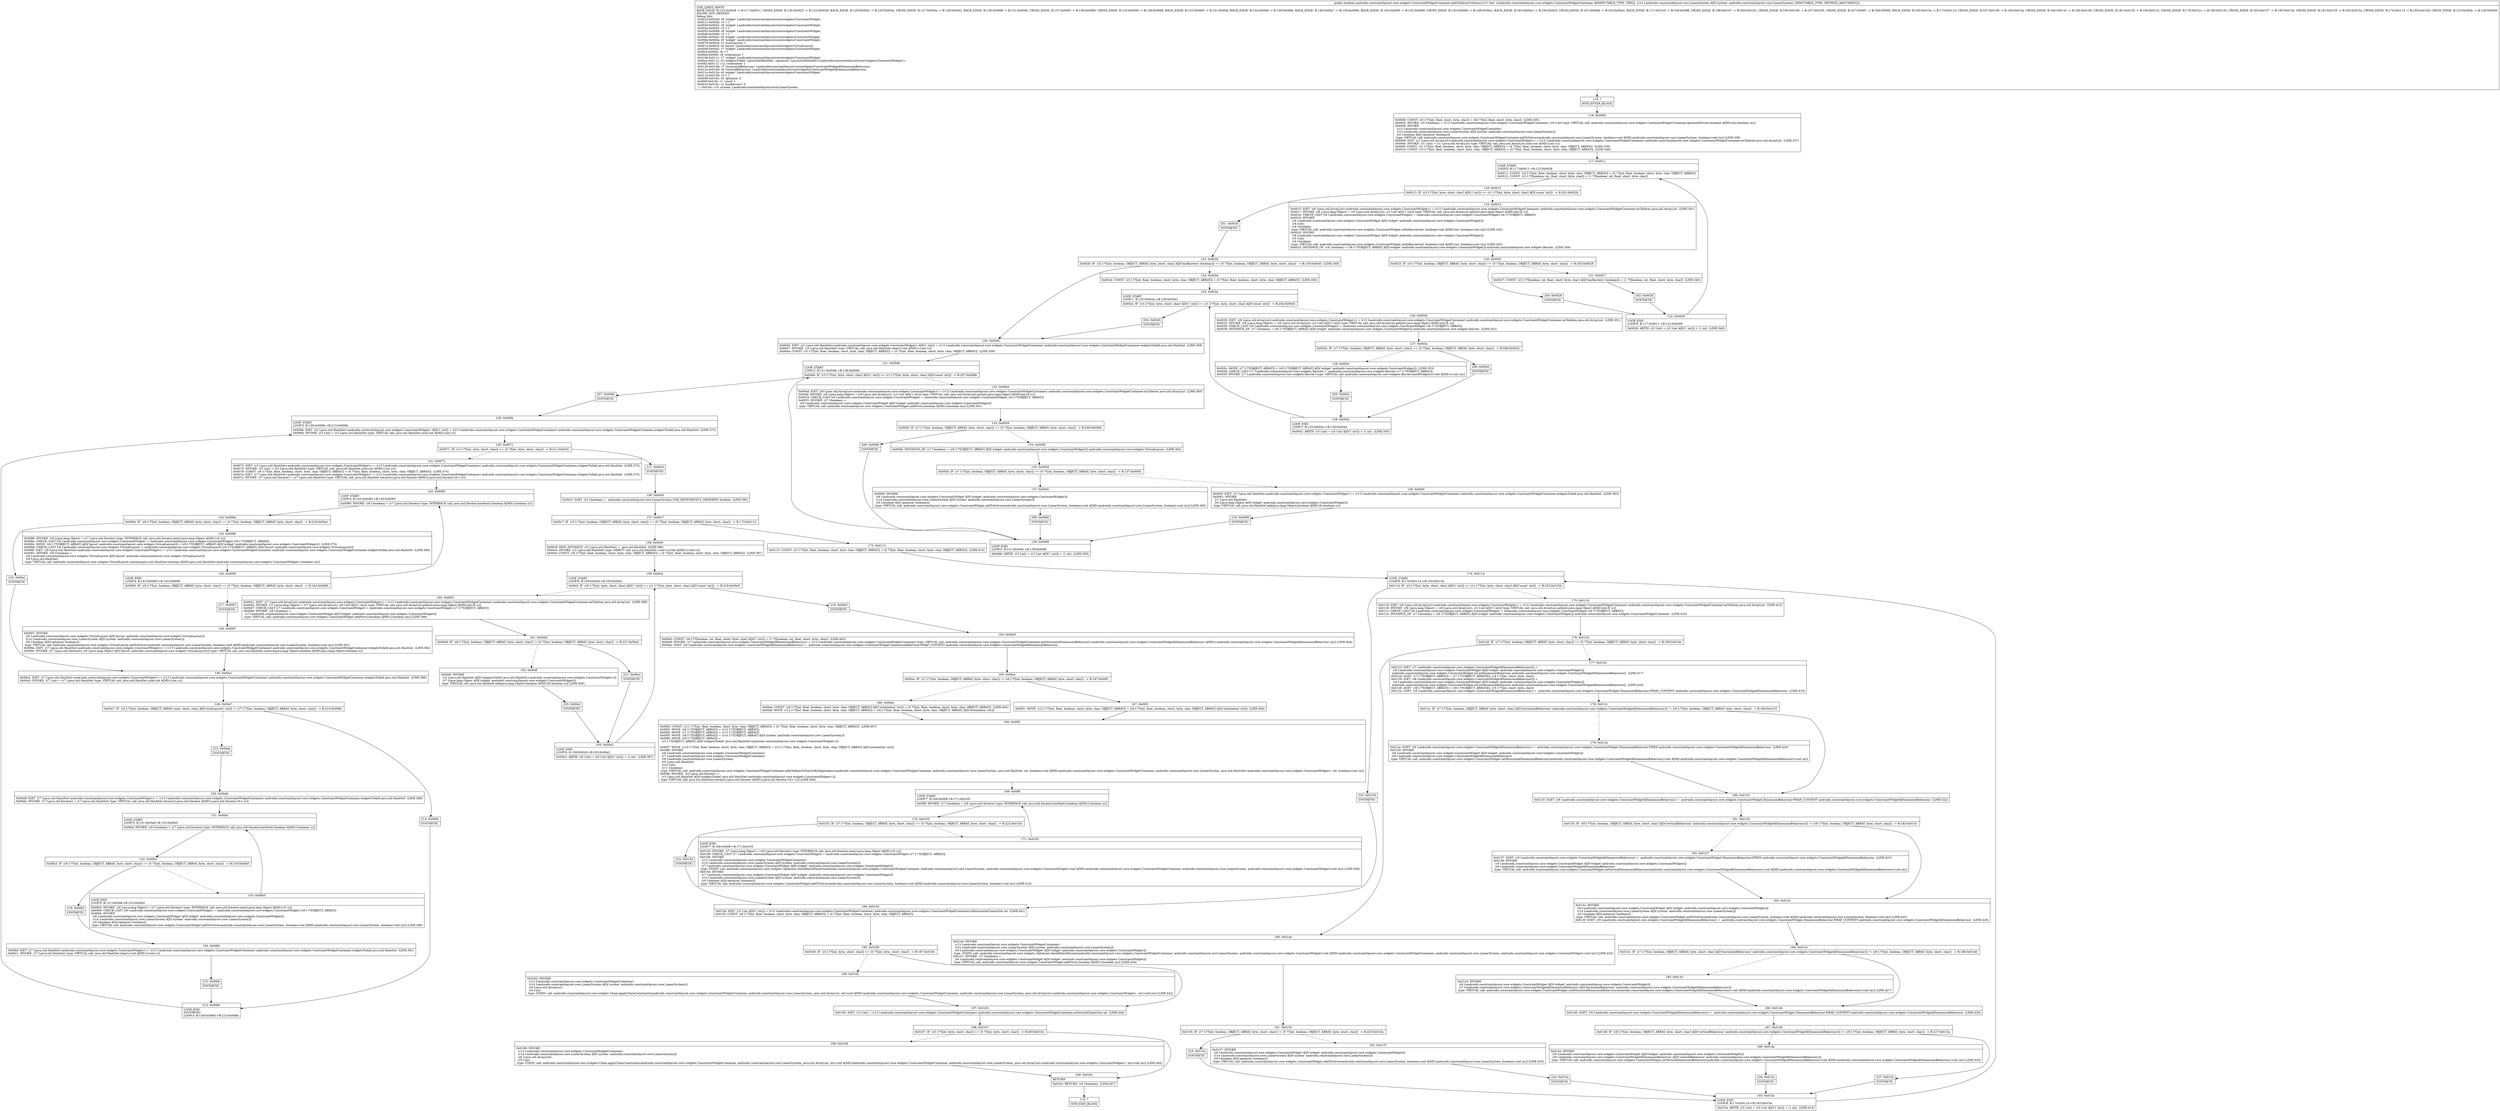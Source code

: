 digraph "CFG forandroidx.constraintlayout.core.widgets.ConstraintWidgetContainer.addChildrenToSolver(Landroidx\/constraintlayout\/core\/LinearSystem;)Z" {
Node_114 [shape=record,label="{114\:\ ?|MTH_ENTER_BLOCK\l}"];
Node_116 [shape=record,label="{116\:\ 0x0000|0x0000: CONST  (r0 I:??[int, float, short, byte, char]) = (64 ??[int, float, short, byte, char])  (LINE:335)\l0x0002: INVOKE  (r0 I:boolean) = (r13 I:androidx.constraintlayout.core.widgets.ConstraintWidgetContainer), (r0 I:int) type: VIRTUAL call: androidx.constraintlayout.core.widgets.ConstraintWidgetContainer.optimizeFor(int):boolean A[MD:(int):boolean (m)]\l0x0006: INVOKE  \l  (r13 I:androidx.constraintlayout.core.widgets.ConstraintWidgetContainer)\l  (r14 I:androidx.constraintlayout.core.LinearSystem A[D('system' androidx.constraintlayout.core.LinearSystem)])\l  (r0 I:boolean A[D('optimize' boolean)])\l type: VIRTUAL call: androidx.constraintlayout.core.widgets.ConstraintWidgetContainer.addToSolver(androidx.constraintlayout.core.LinearSystem, boolean):void A[MD:(androidx.constraintlayout.core.LinearSystem, boolean):void (m)] (LINE:336)\l0x0009: IGET  (r1 I:java.util.ArrayList\<androidx.constraintlayout.core.widgets.ConstraintWidget\>) = (r13 I:androidx.constraintlayout.core.widgets.ConstraintWidgetContainer) androidx.constraintlayout.core.widgets.ConstraintWidgetContainer.mChildren java.util.ArrayList  (LINE:337)\l0x000b: INVOKE  (r1 I:int) = (r1 I:java.util.ArrayList) type: VIRTUAL call: java.util.ArrayList.size():int A[MD:():int (c)]\l0x000f: CONST  (r2 I:??[int, float, boolean, short, byte, char, OBJECT, ARRAY]) = (0 ??[int, float, boolean, short, byte, char, OBJECT, ARRAY])  (LINE:339)\l0x0010: CONST  (r3 I:??[int, float, boolean, short, byte, char, OBJECT, ARRAY]) = (0 ??[int, float, boolean, short, byte, char, OBJECT, ARRAY])  (LINE:340)\l}"];
Node_117 [shape=record,label="{117\:\ 0x0011|LOOP_START\lLOOP:0: B:117:0x0011\-\>B:122:0x0028\l|0x0011: CONST  (r4 I:??[int, float, boolean, short, byte, char, OBJECT, ARRAY]) = (0 ??[int, float, boolean, short, byte, char, OBJECT, ARRAY]) \l0x0012: CONST  (r5 I:??[boolean, int, float, short, byte, char]) = (1 ??[boolean, int, float, short, byte, char]) \l}"];
Node_118 [shape=record,label="{118\:\ 0x0013|0x0013: IF  (r3 I:??[int, byte, short, char] A[D('i' int)]) \>= (r1 I:??[int, byte, short, char] A[D('count' int)])  \-\> B:201:0x002b \l}"];
Node_119 [shape=record,label="{119\:\ 0x0015|0x0015: IGET  (r6 I:java.util.ArrayList\<androidx.constraintlayout.core.widgets.ConstraintWidget\>) = (r13 I:androidx.constraintlayout.core.widgets.ConstraintWidgetContainer) androidx.constraintlayout.core.widgets.ConstraintWidgetContainer.mChildren java.util.ArrayList  (LINE:341)\l0x0017: INVOKE  (r6 I:java.lang.Object) = (r6 I:java.util.ArrayList), (r3 I:int A[D('i' int)]) type: VIRTUAL call: java.util.ArrayList.get(int):java.lang.Object A[MD:(int):E (c)]\l0x001b: CHECK_CAST (r6 I:androidx.constraintlayout.core.widgets.ConstraintWidget) = (androidx.constraintlayout.core.widgets.ConstraintWidget) (r6 I:??[OBJECT, ARRAY]) \l0x001d: INVOKE  \l  (r6 I:androidx.constraintlayout.core.widgets.ConstraintWidget A[D('widget' androidx.constraintlayout.core.widgets.ConstraintWidget)])\l  (r4 I:int)\l  (r4 I:boolean)\l type: VIRTUAL call: androidx.constraintlayout.core.widgets.ConstraintWidget.setInBarrier(int, boolean):void A[MD:(int, boolean):void (m)] (LINE:342)\l0x0020: INVOKE  \l  (r6 I:androidx.constraintlayout.core.widgets.ConstraintWidget A[D('widget' androidx.constraintlayout.core.widgets.ConstraintWidget)])\l  (r5 I:int)\l  (r4 I:boolean)\l type: VIRTUAL call: androidx.constraintlayout.core.widgets.ConstraintWidget.setInBarrier(int, boolean):void A[MD:(int, boolean):void (m)] (LINE:343)\l0x0023: INSTANCE_OF  (r4 I:boolean) = (r6 I:??[OBJECT, ARRAY] A[D('widget' androidx.constraintlayout.core.widgets.ConstraintWidget)]) androidx.constraintlayout.core.widgets.Barrier  (LINE:344)\l}"];
Node_120 [shape=record,label="{120\:\ 0x0025|0x0025: IF  (r4 I:??[int, boolean, OBJECT, ARRAY, byte, short, char]) == (0 ??[int, boolean, OBJECT, ARRAY, byte, short, char])  \-\> B:203:0x0028 \l}"];
Node_121 [shape=record,label="{121\:\ 0x0027|0x0027: CONST  (r2 I:??[boolean, int, float, short, byte, char] A[D('hasBarriers' boolean)]) = (1 ??[boolean, int, float, short, byte, char])  (LINE:345)\l}"];
Node_202 [shape=record,label="{202\:\ 0x0028|SYNTHETIC\l}"];
Node_122 [shape=record,label="{122\:\ 0x0028|LOOP_END\lLOOP:0: B:117:0x0011\-\>B:122:0x0028\l|0x0028: ARITH  (r3 I:int) = (r3 I:int A[D('i' int)]) + (1 int)  (LINE:340)\l}"];
Node_203 [shape=record,label="{203\:\ 0x0028|SYNTHETIC\l}"];
Node_201 [shape=record,label="{201\:\ 0x002b|SYNTHETIC\l}"];
Node_123 [shape=record,label="{123\:\ 0x002b|0x002b: IF  (r2 I:??[int, boolean, OBJECT, ARRAY, byte, short, char] A[D('hasBarriers' boolean)]) == (0 ??[int, boolean, OBJECT, ARRAY, byte, short, char])  \-\> B:130:0x0045  (LINE:349)\l}"];
Node_124 [shape=record,label="{124\:\ 0x002d|0x002d: CONST  (r3 I:??[int, float, boolean, short, byte, char, OBJECT, ARRAY]) = (0 ??[int, float, boolean, short, byte, char, OBJECT, ARRAY])  (LINE:350)\l}"];
Node_125 [shape=record,label="{125\:\ 0x002e|LOOP_START\lLOOP:1: B:125:0x002e\-\>B:129:0x0042\l|0x002e: IF  (r3 I:??[int, byte, short, char] A[D('i' int)]) \>= (r1 I:??[int, byte, short, char] A[D('count' int)])  \-\> B:204:0x0045 \l}"];
Node_126 [shape=record,label="{126\:\ 0x0030|0x0030: IGET  (r6 I:java.util.ArrayList\<androidx.constraintlayout.core.widgets.ConstraintWidget\>) = (r13 I:androidx.constraintlayout.core.widgets.ConstraintWidgetContainer) androidx.constraintlayout.core.widgets.ConstraintWidgetContainer.mChildren java.util.ArrayList  (LINE:351)\l0x0032: INVOKE  (r6 I:java.lang.Object) = (r6 I:java.util.ArrayList), (r3 I:int A[D('i' int)]) type: VIRTUAL call: java.util.ArrayList.get(int):java.lang.Object A[MD:(int):E (c)]\l0x0036: CHECK_CAST (r6 I:androidx.constraintlayout.core.widgets.ConstraintWidget) = (androidx.constraintlayout.core.widgets.ConstraintWidget) (r6 I:??[OBJECT, ARRAY]) \l0x0038: INSTANCE_OF  (r7 I:boolean) = (r6 I:??[OBJECT, ARRAY] A[D('widget' androidx.constraintlayout.core.widgets.ConstraintWidget)]) androidx.constraintlayout.core.widgets.Barrier  (LINE:352)\l}"];
Node_127 [shape=record,label="{127\:\ 0x003a|0x003a: IF  (r7 I:??[int, boolean, OBJECT, ARRAY, byte, short, char]) == (0 ??[int, boolean, OBJECT, ARRAY, byte, short, char])  \-\> B:206:0x0042 \l}"];
Node_128 [shape=record,label="{128\:\ 0x003c|0x003c: MOVE  (r7 I:??[OBJECT, ARRAY]) = (r6 I:??[OBJECT, ARRAY] A[D('widget' androidx.constraintlayout.core.widgets.ConstraintWidget)])  (LINE:353)\l0x003d: CHECK_CAST (r7 I:androidx.constraintlayout.core.widgets.Barrier) = (androidx.constraintlayout.core.widgets.Barrier) (r7 I:??[OBJECT, ARRAY]) \l0x003f: INVOKE  (r7 I:androidx.constraintlayout.core.widgets.Barrier) type: VIRTUAL call: androidx.constraintlayout.core.widgets.Barrier.markWidgets():void A[MD:():void (m)]\l}"];
Node_205 [shape=record,label="{205\:\ 0x0042|SYNTHETIC\l}"];
Node_129 [shape=record,label="{129\:\ 0x0042|LOOP_END\lLOOP:1: B:125:0x002e\-\>B:129:0x0042\l|0x0042: ARITH  (r3 I:int) = (r3 I:int A[D('i' int)]) + (1 int)  (LINE:350)\l}"];
Node_206 [shape=record,label="{206\:\ 0x0042|SYNTHETIC\l}"];
Node_204 [shape=record,label="{204\:\ 0x0045|SYNTHETIC\l}"];
Node_130 [shape=record,label="{130\:\ 0x0045|0x0045: IGET  (r3 I:java.util.HashSet\<androidx.constraintlayout.core.widgets.ConstraintWidget\> A[D('i' int)]) = (r13 I:androidx.constraintlayout.core.widgets.ConstraintWidgetContainer) androidx.constraintlayout.core.widgets.ConstraintWidgetContainer.widgetsToAdd java.util.HashSet  (LINE:358)\l0x0047: INVOKE  (r3 I:java.util.HashSet) type: VIRTUAL call: java.util.HashSet.clear():void A[MD:():void (c)]\l0x004a: CONST  (r3 I:??[int, float, boolean, short, byte, char, OBJECT, ARRAY]) = (0 ??[int, float, boolean, short, byte, char, OBJECT, ARRAY])  (LINE:359)\l}"];
Node_131 [shape=record,label="{131\:\ 0x004b|LOOP_START\lLOOP:2: B:131:0x004b\-\>B:138:0x0068\l|0x004b: IF  (r3 I:??[int, byte, short, char] A[D('i' int)]) \>= (r1 I:??[int, byte, short, char] A[D('count' int)])  \-\> B:207:0x006b \l}"];
Node_132 [shape=record,label="{132\:\ 0x004d|0x004d: IGET  (r6 I:java.util.ArrayList\<androidx.constraintlayout.core.widgets.ConstraintWidget\>) = (r13 I:androidx.constraintlayout.core.widgets.ConstraintWidgetContainer) androidx.constraintlayout.core.widgets.ConstraintWidgetContainer.mChildren java.util.ArrayList  (LINE:360)\l0x004f: INVOKE  (r6 I:java.lang.Object) = (r6 I:java.util.ArrayList), (r3 I:int A[D('i' int)]) type: VIRTUAL call: java.util.ArrayList.get(int):java.lang.Object A[MD:(int):E (c)]\l0x0053: CHECK_CAST (r6 I:androidx.constraintlayout.core.widgets.ConstraintWidget) = (androidx.constraintlayout.core.widgets.ConstraintWidget) (r6 I:??[OBJECT, ARRAY]) \l0x0055: INVOKE  (r7 I:boolean) = \l  (r6 I:androidx.constraintlayout.core.widgets.ConstraintWidget A[D('widget' androidx.constraintlayout.core.widgets.ConstraintWidget)])\l type: VIRTUAL call: androidx.constraintlayout.core.widgets.ConstraintWidget.addFirst():boolean A[MD:():boolean (m)] (LINE:361)\l}"];
Node_133 [shape=record,label="{133\:\ 0x0059|0x0059: IF  (r7 I:??[int, boolean, OBJECT, ARRAY, byte, short, char]) == (0 ??[int, boolean, OBJECT, ARRAY, byte, short, char])  \-\> B:209:0x0068 \l}"];
Node_134 [shape=record,label="{134\:\ 0x005b|0x005b: INSTANCE_OF  (r7 I:boolean) = (r6 I:??[OBJECT, ARRAY] A[D('widget' androidx.constraintlayout.core.widgets.ConstraintWidget)]) androidx.constraintlayout.core.widgets.VirtualLayout  (LINE:362)\l}"];
Node_135 [shape=record,label="{135\:\ 0x005d|0x005d: IF  (r7 I:??[int, boolean, OBJECT, ARRAY, byte, short, char]) == (0 ??[int, boolean, OBJECT, ARRAY, byte, short, char])  \-\> B:137:0x0065 \l}"];
Node_136 [shape=record,label="{136\:\ 0x005f|0x005f: IGET  (r7 I:java.util.HashSet\<androidx.constraintlayout.core.widgets.ConstraintWidget\>) = (r13 I:androidx.constraintlayout.core.widgets.ConstraintWidgetContainer) androidx.constraintlayout.core.widgets.ConstraintWidgetContainer.widgetsToAdd java.util.HashSet  (LINE:363)\l0x0061: INVOKE  \l  (r7 I:java.util.HashSet)\l  (r6 I:java.lang.Object A[D('widget' androidx.constraintlayout.core.widgets.ConstraintWidget)])\l type: VIRTUAL call: java.util.HashSet.add(java.lang.Object):boolean A[MD:(E):boolean (c)]\l}"];
Node_210 [shape=record,label="{210\:\ 0x0068|SYNTHETIC\l}"];
Node_138 [shape=record,label="{138\:\ 0x0068|LOOP_END\lLOOP:2: B:131:0x004b\-\>B:138:0x0068\l|0x0068: ARITH  (r3 I:int) = (r3 I:int A[D('i' int)]) + (1 int)  (LINE:359)\l}"];
Node_137 [shape=record,label="{137\:\ 0x0065|0x0065: INVOKE  \l  (r6 I:androidx.constraintlayout.core.widgets.ConstraintWidget A[D('widget' androidx.constraintlayout.core.widgets.ConstraintWidget)])\l  (r14 I:androidx.constraintlayout.core.LinearSystem A[D('system' androidx.constraintlayout.core.LinearSystem)])\l  (r0 I:boolean A[D('optimize' boolean)])\l type: VIRTUAL call: androidx.constraintlayout.core.widgets.ConstraintWidget.addToSolver(androidx.constraintlayout.core.LinearSystem, boolean):void A[MD:(androidx.constraintlayout.core.LinearSystem, boolean):void (m)] (LINE:365)\l}"];
Node_208 [shape=record,label="{208\:\ 0x0068|SYNTHETIC\l}"];
Node_209 [shape=record,label="{209\:\ 0x0068|SYNTHETIC\l}"];
Node_207 [shape=record,label="{207\:\ 0x006b|SYNTHETIC\l}"];
Node_139 [shape=record,label="{139\:\ 0x006b|LOOP_START\lLOOP:3: B:139:0x006b\-\>B:213:0x006b\l|0x006b: IGET  (r3 I:java.util.HashSet\<androidx.constraintlayout.core.widgets.ConstraintWidget\> A[D('i' int)]) = (r13 I:androidx.constraintlayout.core.widgets.ConstraintWidgetContainer) androidx.constraintlayout.core.widgets.ConstraintWidgetContainer.widgetsToAdd java.util.HashSet  (LINE:372)\l0x006d: INVOKE  (r3 I:int) = (r3 I:java.util.HashSet) type: VIRTUAL call: java.util.HashSet.size():int A[MD:():int (c)]\l}"];
Node_140 [shape=record,label="{140\:\ 0x0071|0x0071: IF  (r3 I:??[int, byte, short, char]) \<= (0 ??[int, byte, short, char])  \-\> B:211:0x00c5 \l}"];
Node_141 [shape=record,label="{141\:\ 0x0073|0x0073: IGET  (r3 I:java.util.HashSet\<androidx.constraintlayout.core.widgets.ConstraintWidget\>) = (r13 I:androidx.constraintlayout.core.widgets.ConstraintWidgetContainer) androidx.constraintlayout.core.widgets.ConstraintWidgetContainer.widgetsToAdd java.util.HashSet  (LINE:373)\l0x0075: INVOKE  (r3 I:int) = (r3 I:java.util.HashSet) type: VIRTUAL call: java.util.HashSet.size():int A[MD:():int (c)]\l0x0079: CONST  (r6 I:??[int, float, boolean, short, byte, char, OBJECT, ARRAY]) = (0 ??[int, float, boolean, short, byte, char, OBJECT, ARRAY])  (LINE:374)\l0x007a: IGET  (r7 I:java.util.HashSet\<androidx.constraintlayout.core.widgets.ConstraintWidget\>) = (r13 I:androidx.constraintlayout.core.widgets.ConstraintWidgetContainer) androidx.constraintlayout.core.widgets.ConstraintWidgetContainer.widgetsToAdd java.util.HashSet  (LINE:375)\l0x007c: INVOKE  (r7 I:java.util.Iterator) = (r7 I:java.util.HashSet) type: VIRTUAL call: java.util.HashSet.iterator():java.util.Iterator A[MD:():java.util.Iterator\<E\> (c)]\l}"];
Node_142 [shape=record,label="{142\:\ 0x0080|LOOP_START\lLOOP:4: B:142:0x0080\-\>B:145:0x0095\l|0x0080: INVOKE  (r8 I:boolean) = (r7 I:java.util.Iterator) type: INTERFACE call: java.util.Iterator.hasNext():boolean A[MD:():boolean (c)]\l}"];
Node_143 [shape=record,label="{143\:\ 0x0084|0x0084: IF  (r8 I:??[int, boolean, OBJECT, ARRAY, byte, short, char]) == (0 ??[int, boolean, OBJECT, ARRAY, byte, short, char])  \-\> B:216:0x00a1 \l}"];
Node_144 [shape=record,label="{144\:\ 0x0086|0x0086: INVOKE  (r8 I:java.lang.Object) = (r7 I:java.util.Iterator) type: INTERFACE call: java.util.Iterator.next():java.lang.Object A[MD:():E (c)]\l0x008a: CHECK_CAST (r8 I:androidx.constraintlayout.core.widgets.ConstraintWidget) = (androidx.constraintlayout.core.widgets.ConstraintWidget) (r8 I:??[OBJECT, ARRAY]) \l0x008c: MOVE  (r6 I:??[OBJECT, ARRAY] A[D('layout' androidx.constraintlayout.core.widgets.VirtualLayout)]) = (r8 I:??[OBJECT, ARRAY] A[D('widget' androidx.constraintlayout.core.widgets.ConstraintWidget)])  (LINE:376)\l0x008d: CHECK_CAST (r6 I:androidx.constraintlayout.core.widgets.VirtualLayout) = (androidx.constraintlayout.core.widgets.VirtualLayout) (r6 I:??[OBJECT, ARRAY] A[D('layout' androidx.constraintlayout.core.widgets.VirtualLayout)]) \l0x008f: IGET  (r9 I:java.util.HashSet\<androidx.constraintlayout.core.widgets.ConstraintWidget\>) = (r13 I:androidx.constraintlayout.core.widgets.ConstraintWidgetContainer) androidx.constraintlayout.core.widgets.ConstraintWidgetContainer.widgetsToAdd java.util.HashSet  (LINE:380)\l0x0091: INVOKE  (r9 I:boolean) = \l  (r6 I:androidx.constraintlayout.core.widgets.VirtualLayout A[D('layout' androidx.constraintlayout.core.widgets.VirtualLayout)])\l  (r9 I:java.util.HashSet)\l type: VIRTUAL call: androidx.constraintlayout.core.widgets.VirtualLayout.contains(java.util.HashSet):boolean A[MD:(java.util.HashSet\<androidx.constraintlayout.core.widgets.ConstraintWidget\>):boolean (m)]\l}"];
Node_145 [shape=record,label="{145\:\ 0x0095|LOOP_END\lLOOP:4: B:142:0x0080\-\>B:145:0x0095\l|0x0095: IF  (r9 I:??[int, boolean, OBJECT, ARRAY, byte, short, char]) == (0 ??[int, boolean, OBJECT, ARRAY, byte, short, char])  \-\> B:142:0x0080 \l}"];
Node_217 [shape=record,label="{217\:\ 0x0097|SYNTHETIC\l}"];
Node_146 [shape=record,label="{146\:\ 0x0097|0x0097: INVOKE  \l  (r6 I:androidx.constraintlayout.core.widgets.VirtualLayout A[D('layout' androidx.constraintlayout.core.widgets.VirtualLayout)])\l  (r14 I:androidx.constraintlayout.core.LinearSystem A[D('system' androidx.constraintlayout.core.LinearSystem)])\l  (r0 I:boolean A[D('optimize' boolean)])\l type: VIRTUAL call: androidx.constraintlayout.core.widgets.VirtualLayout.addToSolver(androidx.constraintlayout.core.LinearSystem, boolean):void A[MD:(androidx.constraintlayout.core.LinearSystem, boolean):void (m)] (LINE:381)\l0x009a: IGET  (r7 I:java.util.HashSet\<androidx.constraintlayout.core.widgets.ConstraintWidget\>) = (r13 I:androidx.constraintlayout.core.widgets.ConstraintWidgetContainer) androidx.constraintlayout.core.widgets.ConstraintWidgetContainer.widgetsToAdd java.util.HashSet  (LINE:382)\l0x009c: INVOKE  (r7 I:java.util.HashSet), (r6 I:java.lang.Object A[D('layout' androidx.constraintlayout.core.widgets.VirtualLayout)]) type: VIRTUAL call: java.util.HashSet.remove(java.lang.Object):boolean A[MD:(java.lang.Object):boolean (c)]\l}"];
Node_148 [shape=record,label="{148\:\ 0x00a1|0x00a1: IGET  (r7 I:java.util.HashSet\<androidx.constraintlayout.core.widgets.ConstraintWidget\>) = (r13 I:androidx.constraintlayout.core.widgets.ConstraintWidgetContainer) androidx.constraintlayout.core.widgets.ConstraintWidgetContainer.widgetsToAdd java.util.HashSet  (LINE:386)\l0x00a3: INVOKE  (r7 I:int) = (r7 I:java.util.HashSet) type: VIRTUAL call: java.util.HashSet.size():int A[MD:():int (c)]\l}"];
Node_149 [shape=record,label="{149\:\ 0x00a7|0x00a7: IF  (r3 I:??[int, boolean, OBJECT, ARRAY, byte, short, char] A[D('numLayouts' int)]) != (r7 I:??[int, boolean, OBJECT, ARRAY, byte, short, char])  \-\> B:214:0x006b \l}"];
Node_212 [shape=record,label="{212\:\ 0x00a9|SYNTHETIC\l}"];
Node_150 [shape=record,label="{150\:\ 0x00a9|0x00a9: IGET  (r7 I:java.util.HashSet\<androidx.constraintlayout.core.widgets.ConstraintWidget\>) = (r13 I:androidx.constraintlayout.core.widgets.ConstraintWidgetContainer) androidx.constraintlayout.core.widgets.ConstraintWidgetContainer.widgetsToAdd java.util.HashSet  (LINE:388)\l0x00ab: INVOKE  (r7 I:java.util.Iterator) = (r7 I:java.util.HashSet) type: VIRTUAL call: java.util.HashSet.iterator():java.util.Iterator A[MD:():java.util.Iterator\<E\> (c)]\l}"];
Node_151 [shape=record,label="{151\:\ 0x00af|LOOP_START\lLOOP:5: B:151:0x00af\-\>B:153:0x00b5\l|0x00af: INVOKE  (r8 I:boolean) = (r7 I:java.util.Iterator) type: INTERFACE call: java.util.Iterator.hasNext():boolean A[MD:():boolean (c)]\l}"];
Node_152 [shape=record,label="{152\:\ 0x00b3|0x00b3: IF  (r8 I:??[int, boolean, OBJECT, ARRAY, byte, short, char]) == (0 ??[int, boolean, OBJECT, ARRAY, byte, short, char])  \-\> B:218:0x00bf \l}"];
Node_153 [shape=record,label="{153\:\ 0x00b5|LOOP_END\lLOOP:5: B:151:0x00af\-\>B:153:0x00b5\l|0x00b5: INVOKE  (r8 I:java.lang.Object) = (r7 I:java.util.Iterator) type: INTERFACE call: java.util.Iterator.next():java.lang.Object A[MD:():E (c)]\l0x00b9: CHECK_CAST (r8 I:androidx.constraintlayout.core.widgets.ConstraintWidget) = (androidx.constraintlayout.core.widgets.ConstraintWidget) (r8 I:??[OBJECT, ARRAY]) \l0x00bb: INVOKE  \l  (r8 I:androidx.constraintlayout.core.widgets.ConstraintWidget A[D('widget' androidx.constraintlayout.core.widgets.ConstraintWidget)])\l  (r14 I:androidx.constraintlayout.core.LinearSystem A[D('system' androidx.constraintlayout.core.LinearSystem)])\l  (r0 I:boolean A[D('optimize' boolean)])\l type: VIRTUAL call: androidx.constraintlayout.core.widgets.ConstraintWidget.addToSolver(androidx.constraintlayout.core.LinearSystem, boolean):void A[MD:(androidx.constraintlayout.core.LinearSystem, boolean):void (m)] (LINE:389)\l}"];
Node_218 [shape=record,label="{218\:\ 0x00bf|SYNTHETIC\l}"];
Node_154 [shape=record,label="{154\:\ 0x00bf|0x00bf: IGET  (r7 I:java.util.HashSet\<androidx.constraintlayout.core.widgets.ConstraintWidget\>) = (r13 I:androidx.constraintlayout.core.widgets.ConstraintWidgetContainer) androidx.constraintlayout.core.widgets.ConstraintWidgetContainer.widgetsToAdd java.util.HashSet  (LINE:391)\l0x00c1: INVOKE  (r7 I:java.util.HashSet) type: VIRTUAL call: java.util.HashSet.clear():void A[MD:():void (c)]\l}"];
Node_215 [shape=record,label="{215\:\ 0x006b|SYNTHETIC\l}"];
Node_213 [shape=record,label="{213\:\ 0x006b|LOOP_END\lSYNTHETIC\lLOOP:3: B:139:0x006b\-\>B:213:0x006b\l}"];
Node_214 [shape=record,label="{214\:\ 0x006b|SYNTHETIC\l}"];
Node_216 [shape=record,label="{216\:\ 0x00a1|SYNTHETIC\l}"];
Node_211 [shape=record,label="{211\:\ 0x00c5|SYNTHETIC\l}"];
Node_156 [shape=record,label="{156\:\ 0x00c5|0x00c5: SGET  (r3 I:boolean) =  androidx.constraintlayout.core.LinearSystem.USE_DEPENDENCY_ORDERING boolean  (LINE:395)\l}"];
Node_157 [shape=record,label="{157\:\ 0x00c7|0x00c7: IF  (r3 I:??[int, boolean, OBJECT, ARRAY, byte, short, char]) == (0 ??[int, boolean, OBJECT, ARRAY, byte, short, char])  \-\> B:173:0x0113 \l}"];
Node_158 [shape=record,label="{158\:\ 0x00c9|0x00c9: NEW_INSTANCE  (r3 I:java.util.HashSet) =  java.util.HashSet  (LINE:396)\l0x00cb: INVOKE  (r3 I:java.util.HashSet) type: DIRECT call: java.util.HashSet.\<init\>():void A[MD:():void (c)]\l0x00ce: CONST  (r6 I:??[int, float, boolean, short, byte, char, OBJECT, ARRAY]) = (0 ??[int, float, boolean, short, byte, char, OBJECT, ARRAY])  (LINE:397)\l}"];
Node_159 [shape=record,label="{159\:\ 0x00cf|LOOP_START\lLOOP:6: B:159:0x00cf\-\>B:163:0x00e2\l|0x00cf: IF  (r6 I:??[int, byte, short, char] A[D('i' int)]) \>= (r1 I:??[int, byte, short, char] A[D('count' int)])  \-\> B:219:0x00e5 \l}"];
Node_160 [shape=record,label="{160\:\ 0x00d1|0x00d1: IGET  (r7 I:java.util.ArrayList\<androidx.constraintlayout.core.widgets.ConstraintWidget\>) = (r13 I:androidx.constraintlayout.core.widgets.ConstraintWidgetContainer) androidx.constraintlayout.core.widgets.ConstraintWidgetContainer.mChildren java.util.ArrayList  (LINE:398)\l0x00d3: INVOKE  (r7 I:java.lang.Object) = (r7 I:java.util.ArrayList), (r6 I:int A[D('i' int)]) type: VIRTUAL call: java.util.ArrayList.get(int):java.lang.Object A[MD:(int):E (c)]\l0x00d7: CHECK_CAST (r7 I:androidx.constraintlayout.core.widgets.ConstraintWidget) = (androidx.constraintlayout.core.widgets.ConstraintWidget) (r7 I:??[OBJECT, ARRAY]) \l0x00d9: INVOKE  (r8 I:boolean) = \l  (r7 I:androidx.constraintlayout.core.widgets.ConstraintWidget A[D('widget' androidx.constraintlayout.core.widgets.ConstraintWidget)])\l type: VIRTUAL call: androidx.constraintlayout.core.widgets.ConstraintWidget.addFirst():boolean A[MD:():boolean (m)] (LINE:399)\l}"];
Node_161 [shape=record,label="{161\:\ 0x00dd|0x00dd: IF  (r8 I:??[int, boolean, OBJECT, ARRAY, byte, short, char]) != (0 ??[int, boolean, OBJECT, ARRAY, byte, short, char])  \-\> B:221:0x00e2 \l}"];
Node_162 [shape=record,label="{162\:\ 0x00df|0x00df: INVOKE  \l  (r3 I:java.util.HashSet A[D('widgetsToAdd' java.util.HashSet\<androidx.constraintlayout.core.widgets.ConstraintWidget\>)])\l  (r7 I:java.lang.Object A[D('widget' androidx.constraintlayout.core.widgets.ConstraintWidget)])\l type: VIRTUAL call: java.util.HashSet.add(java.lang.Object):boolean A[MD:(E):boolean (c)] (LINE:400)\l}"];
Node_220 [shape=record,label="{220\:\ 0x00e2|SYNTHETIC\l}"];
Node_163 [shape=record,label="{163\:\ 0x00e2|LOOP_END\lLOOP:6: B:159:0x00cf\-\>B:163:0x00e2\l|0x00e2: ARITH  (r6 I:int) = (r6 I:int A[D('i' int)]) + (1 int)  (LINE:397)\l}"];
Node_221 [shape=record,label="{221\:\ 0x00e2|SYNTHETIC\l}"];
Node_219 [shape=record,label="{219\:\ 0x00e5|SYNTHETIC\l}"];
Node_164 [shape=record,label="{164\:\ 0x00e5|0x00e5: CONST  (r6 I:??[boolean, int, float, short, byte, char] A[D('i' int)]) = (1 ??[boolean, int, float, short, byte, char])  (LINE:403)\l0x00e6: INVOKE  (r7 I:androidx.constraintlayout.core.widgets.ConstraintWidget$DimensionBehaviour) = (r13 I:androidx.constraintlayout.core.widgets.ConstraintWidgetContainer) type: VIRTUAL call: androidx.constraintlayout.core.widgets.ConstraintWidgetContainer.getHorizontalDimensionBehaviour():androidx.constraintlayout.core.widgets.ConstraintWidget$DimensionBehaviour A[MD:():androidx.constraintlayout.core.widgets.ConstraintWidget$DimensionBehaviour (m)] (LINE:404)\l0x00ea: SGET  (r8 I:androidx.constraintlayout.core.widgets.ConstraintWidget$DimensionBehaviour) =  androidx.constraintlayout.core.widgets.ConstraintWidget.DimensionBehaviour.WRAP_CONTENT androidx.constraintlayout.core.widgets.ConstraintWidget$DimensionBehaviour \l}"];
Node_165 [shape=record,label="{165\:\ 0x00ec|0x00ec: IF  (r7 I:??[int, boolean, OBJECT, ARRAY, byte, short, char]) != (r8 I:??[int, boolean, OBJECT, ARRAY, byte, short, char])  \-\> B:167:0x00f1 \l}"];
Node_166 [shape=record,label="{166\:\ 0x00ee|0x00ee: CONST  (r6 I:??[int, float, boolean, short, byte, char, OBJECT, ARRAY] A[D('orientation' int)]) = (0 ??[int, float, boolean, short, byte, char, OBJECT, ARRAY])  (LINE:405)\l0x00ef: MOVE  (r12 I:??[int, float, boolean, short, byte, char, OBJECT, ARRAY]) = (r6 I:??[int, float, boolean, short, byte, char, OBJECT, ARRAY] A[D('orientation' int)]) \l}"];
Node_168 [shape=record,label="{168\:\ 0x00f2|0x00f2: CONST  (r11 I:??[int, float, boolean, short, byte, char, OBJECT, ARRAY]) = (0 ??[int, float, boolean, short, byte, char, OBJECT, ARRAY])  (LINE:407)\l0x00f3: MOVE  (r6 I:??[OBJECT, ARRAY]) = (r13 I:??[OBJECT, ARRAY]) \l0x00f4: MOVE  (r7 I:??[OBJECT, ARRAY]) = (r13 I:??[OBJECT, ARRAY]) \l0x00f5: MOVE  (r8 I:??[OBJECT, ARRAY]) = (r14 I:??[OBJECT, ARRAY] A[D('system' androidx.constraintlayout.core.LinearSystem)]) \l0x00f6: MOVE  (r9 I:??[OBJECT, ARRAY]) = \l  (r3 I:??[OBJECT, ARRAY] A[D('widgetsToAdd' java.util.HashSet\<androidx.constraintlayout.core.widgets.ConstraintWidget\>)])\l \l0x00f7: MOVE  (r10 I:??[int, float, boolean, short, byte, char, OBJECT, ARRAY]) = (r12 I:??[int, float, boolean, short, byte, char, OBJECT, ARRAY] A[D('orientation' int)]) \l0x00f8: INVOKE  \l  (r6 I:androidx.constraintlayout.core.widgets.ConstraintWidgetContainer)\l  (r7 I:androidx.constraintlayout.core.widgets.ConstraintWidgetContainer)\l  (r8 I:androidx.constraintlayout.core.LinearSystem)\l  (r9 I:java.util.HashSet)\l  (r10 I:int)\l  (r11 I:boolean)\l type: VIRTUAL call: androidx.constraintlayout.core.widgets.ConstraintWidgetContainer.addChildrenToSolverByDependency(androidx.constraintlayout.core.widgets.ConstraintWidgetContainer, androidx.constraintlayout.core.LinearSystem, java.util.HashSet, int, boolean):void A[MD:(androidx.constraintlayout.core.widgets.ConstraintWidgetContainer, androidx.constraintlayout.core.LinearSystem, java.util.HashSet\<androidx.constraintlayout.core.widgets.ConstraintWidget\>, int, boolean):void (m)]\l0x00fb: INVOKE  (r6 I:java.util.Iterator) = \l  (r3 I:java.util.HashSet A[D('widgetsToAdd' java.util.HashSet\<androidx.constraintlayout.core.widgets.ConstraintWidget\>)])\l type: VIRTUAL call: java.util.HashSet.iterator():java.util.Iterator A[MD:():java.util.Iterator\<E\> (c)] (LINE:408)\l}"];
Node_169 [shape=record,label="{169\:\ 0x00ff|LOOP_START\lLOOP:7: B:169:0x00ff\-\>B:171:0x0105\l|0x00ff: INVOKE  (r7 I:boolean) = (r6 I:java.util.Iterator) type: INTERFACE call: java.util.Iterator.hasNext():boolean A[MD:():boolean (c)]\l}"];
Node_170 [shape=record,label="{170\:\ 0x0103|0x0103: IF  (r7 I:??[int, boolean, OBJECT, ARRAY, byte, short, char]) == (0 ??[int, boolean, OBJECT, ARRAY, byte, short, char])  \-\> B:222:0x015d \l}"];
Node_171 [shape=record,label="{171\:\ 0x0105|LOOP_END\lLOOP:7: B:169:0x00ff\-\>B:171:0x0105\l|0x0105: INVOKE  (r7 I:java.lang.Object) = (r6 I:java.util.Iterator) type: INTERFACE call: java.util.Iterator.next():java.lang.Object A[MD:():E (c)]\l0x0109: CHECK_CAST (r7 I:androidx.constraintlayout.core.widgets.ConstraintWidget) = (androidx.constraintlayout.core.widgets.ConstraintWidget) (r7 I:??[OBJECT, ARRAY]) \l0x010b: INVOKE  \l  (r13 I:androidx.constraintlayout.core.widgets.ConstraintWidgetContainer)\l  (r14 I:androidx.constraintlayout.core.LinearSystem A[D('system' androidx.constraintlayout.core.LinearSystem)])\l  (r7 I:androidx.constraintlayout.core.widgets.ConstraintWidget A[D('widget' androidx.constraintlayout.core.widgets.ConstraintWidget)])\l type: STATIC call: androidx.constraintlayout.core.widgets.Optimizer.checkMatchParent(androidx.constraintlayout.core.widgets.ConstraintWidgetContainer, androidx.constraintlayout.core.LinearSystem, androidx.constraintlayout.core.widgets.ConstraintWidget):void A[MD:(androidx.constraintlayout.core.widgets.ConstraintWidgetContainer, androidx.constraintlayout.core.LinearSystem, androidx.constraintlayout.core.widgets.ConstraintWidget):void (m)] (LINE:409)\l0x010e: INVOKE  \l  (r7 I:androidx.constraintlayout.core.widgets.ConstraintWidget A[D('widget' androidx.constraintlayout.core.widgets.ConstraintWidget)])\l  (r14 I:androidx.constraintlayout.core.LinearSystem A[D('system' androidx.constraintlayout.core.LinearSystem)])\l  (r0 I:boolean A[D('optimize' boolean)])\l type: VIRTUAL call: androidx.constraintlayout.core.widgets.ConstraintWidget.addToSolver(androidx.constraintlayout.core.LinearSystem, boolean):void A[MD:(androidx.constraintlayout.core.LinearSystem, boolean):void (m)] (LINE:410)\l}"];
Node_222 [shape=record,label="{222\:\ 0x015d|SYNTHETIC\l}"];
Node_194 [shape=record,label="{194\:\ 0x015d|0x015d: IGET  (r3 I:int A[D('i' int)]) = (r13 I:androidx.constraintlayout.core.widgets.ConstraintWidgetContainer) androidx.constraintlayout.core.widgets.ConstraintWidgetContainer.mHorizontalChainsSize int  (LINE:441)\l0x015f: CONST  (r6 I:??[int, float, boolean, short, byte, char, OBJECT, ARRAY]) = (0 ??[int, float, boolean, short, byte, char, OBJECT, ARRAY]) \l}"];
Node_195 [shape=record,label="{195\:\ 0x0160|0x0160: IF  (r3 I:??[int, byte, short, char]) \<= (0 ??[int, byte, short, char])  \-\> B:197:0x0165 \l}"];
Node_196 [shape=record,label="{196\:\ 0x0162|0x0162: INVOKE  \l  (r13 I:androidx.constraintlayout.core.widgets.ConstraintWidgetContainer)\l  (r14 I:androidx.constraintlayout.core.LinearSystem A[D('system' androidx.constraintlayout.core.LinearSystem)])\l  (r6 I:java.util.ArrayList)\l  (r4 I:int)\l type: STATIC call: androidx.constraintlayout.core.widgets.Chain.applyChainConstraints(androidx.constraintlayout.core.widgets.ConstraintWidgetContainer, androidx.constraintlayout.core.LinearSystem, java.util.ArrayList, int):void A[MD:(androidx.constraintlayout.core.widgets.ConstraintWidgetContainer, androidx.constraintlayout.core.LinearSystem, java.util.ArrayList\<androidx.constraintlayout.core.widgets.ConstraintWidget\>, int):void (m)] (LINE:442)\l}"];
Node_197 [shape=record,label="{197\:\ 0x0165|0x0165: IGET  (r3 I:int) = (r13 I:androidx.constraintlayout.core.widgets.ConstraintWidgetContainer) androidx.constraintlayout.core.widgets.ConstraintWidgetContainer.mVerticalChainsSize int  (LINE:444)\l}"];
Node_198 [shape=record,label="{198\:\ 0x0167|0x0167: IF  (r3 I:??[int, byte, short, char]) \<= (0 ??[int, byte, short, char])  \-\> B:200:0x016c \l}"];
Node_199 [shape=record,label="{199\:\ 0x0169|0x0169: INVOKE  \l  (r13 I:androidx.constraintlayout.core.widgets.ConstraintWidgetContainer)\l  (r14 I:androidx.constraintlayout.core.LinearSystem A[D('system' androidx.constraintlayout.core.LinearSystem)])\l  (r6 I:java.util.ArrayList)\l  (r5 I:int)\l type: STATIC call: androidx.constraintlayout.core.widgets.Chain.applyChainConstraints(androidx.constraintlayout.core.widgets.ConstraintWidgetContainer, androidx.constraintlayout.core.LinearSystem, java.util.ArrayList, int):void A[MD:(androidx.constraintlayout.core.widgets.ConstraintWidgetContainer, androidx.constraintlayout.core.LinearSystem, java.util.ArrayList\<androidx.constraintlayout.core.widgets.ConstraintWidget\>, int):void (m)] (LINE:445)\l}"];
Node_200 [shape=record,label="{200\:\ 0x016c|RETURN\l|0x016c: RETURN  (r5 I:boolean)  (LINE:447)\l}"];
Node_115 [shape=record,label="{115\:\ ?|MTH_EXIT_BLOCK\l}"];
Node_167 [shape=record,label="{167\:\ 0x00f1|0x00f1: MOVE  (r12 I:??[int, float, boolean, short, byte, char, OBJECT, ARRAY]) = (r6 I:??[int, float, boolean, short, byte, char, OBJECT, ARRAY] A[D('orientation' int)])  (LINE:404)\l}"];
Node_173 [shape=record,label="{173\:\ 0x0113|0x0113: CONST  (r3 I:??[int, float, boolean, short, byte, char, OBJECT, ARRAY]) = (0 ??[int, float, boolean, short, byte, char, OBJECT, ARRAY])  (LINE:414)\l}"];
Node_174 [shape=record,label="{174\:\ 0x0114|LOOP_START\lLOOP:8: B:174:0x0114\-\>B:193:0x015a\l|0x0114: IF  (r3 I:??[int, byte, short, char] A[D('i' int)]) \>= (r1 I:??[int, byte, short, char] A[D('count' int)])  \-\> B:223:0x015d \l}"];
Node_175 [shape=record,label="{175\:\ 0x0116|0x0116: IGET  (r6 I:java.util.ArrayList\<androidx.constraintlayout.core.widgets.ConstraintWidget\>) = (r13 I:androidx.constraintlayout.core.widgets.ConstraintWidgetContainer) androidx.constraintlayout.core.widgets.ConstraintWidgetContainer.mChildren java.util.ArrayList  (LINE:415)\l0x0118: INVOKE  (r6 I:java.lang.Object) = (r6 I:java.util.ArrayList), (r3 I:int A[D('i' int)]) type: VIRTUAL call: java.util.ArrayList.get(int):java.lang.Object A[MD:(int):E (c)]\l0x011c: CHECK_CAST (r6 I:androidx.constraintlayout.core.widgets.ConstraintWidget) = (androidx.constraintlayout.core.widgets.ConstraintWidget) (r6 I:??[OBJECT, ARRAY]) \l0x011e: INSTANCE_OF  (r7 I:boolean) = (r6 I:??[OBJECT, ARRAY] A[D('widget' androidx.constraintlayout.core.widgets.ConstraintWidget)]) androidx.constraintlayout.core.widgets.ConstraintWidgetContainer  (LINE:416)\l}"];
Node_176 [shape=record,label="{176\:\ 0x0120|0x0120: IF  (r7 I:??[int, boolean, OBJECT, ARRAY, byte, short, char]) == (0 ??[int, boolean, OBJECT, ARRAY, byte, short, char])  \-\> B:190:0x014e \l}"];
Node_177 [shape=record,label="{177\:\ 0x0122|0x0122: IGET  (r7 I:androidx.constraintlayout.core.widgets.ConstraintWidget$DimensionBehaviour[]) = \l  (r6 I:androidx.constraintlayout.core.widgets.ConstraintWidget A[D('widget' androidx.constraintlayout.core.widgets.ConstraintWidget)])\l androidx.constraintlayout.core.widgets.ConstraintWidget.mListDimensionBehaviors androidx.constraintlayout.core.widgets.ConstraintWidget$DimensionBehaviour[]  (LINE:417)\l0x0124: AGET  (r7 I:??[OBJECT, ARRAY]) = (r7 I:??[OBJECT, ARRAY][]), (r4 I:??[int, short, byte, char]) \l0x0126: IGET  (r8 I:androidx.constraintlayout.core.widgets.ConstraintWidget$DimensionBehaviour[]) = \l  (r6 I:androidx.constraintlayout.core.widgets.ConstraintWidget A[D('widget' androidx.constraintlayout.core.widgets.ConstraintWidget)])\l androidx.constraintlayout.core.widgets.ConstraintWidget.mListDimensionBehaviors androidx.constraintlayout.core.widgets.ConstraintWidget$DimensionBehaviour[]  (LINE:418)\l0x0128: AGET  (r8 I:??[OBJECT, ARRAY]) = (r8 I:??[OBJECT, ARRAY][]), (r5 I:??[int, short, byte, char]) \l0x012a: SGET  (r9 I:androidx.constraintlayout.core.widgets.ConstraintWidget$DimensionBehaviour) =  androidx.constraintlayout.core.widgets.ConstraintWidget.DimensionBehaviour.WRAP_CONTENT androidx.constraintlayout.core.widgets.ConstraintWidget$DimensionBehaviour  (LINE:419)\l}"];
Node_178 [shape=record,label="{178\:\ 0x012c|0x012c: IF  (r7 I:??[int, boolean, OBJECT, ARRAY, byte, short, char] A[D('horizontalBehaviour' androidx.constraintlayout.core.widgets.ConstraintWidget$DimensionBehaviour)]) != (r9 I:??[int, boolean, OBJECT, ARRAY, byte, short, char])  \-\> B:180:0x0133 \l}"];
Node_179 [shape=record,label="{179\:\ 0x012e|0x012e: SGET  (r9 I:androidx.constraintlayout.core.widgets.ConstraintWidget$DimensionBehaviour) =  androidx.constraintlayout.core.widgets.ConstraintWidget.DimensionBehaviour.FIXED androidx.constraintlayout.core.widgets.ConstraintWidget$DimensionBehaviour  (LINE:420)\l0x0130: INVOKE  \l  (r6 I:androidx.constraintlayout.core.widgets.ConstraintWidget A[D('widget' androidx.constraintlayout.core.widgets.ConstraintWidget)])\l  (r9 I:androidx.constraintlayout.core.widgets.ConstraintWidget$DimensionBehaviour)\l type: VIRTUAL call: androidx.constraintlayout.core.widgets.ConstraintWidget.setHorizontalDimensionBehaviour(androidx.constraintlayout.core.widgets.ConstraintWidget$DimensionBehaviour):void A[MD:(androidx.constraintlayout.core.widgets.ConstraintWidget$DimensionBehaviour):void (m)]\l}"];
Node_180 [shape=record,label="{180\:\ 0x0133|0x0133: SGET  (r9 I:androidx.constraintlayout.core.widgets.ConstraintWidget$DimensionBehaviour) =  androidx.constraintlayout.core.widgets.ConstraintWidget.DimensionBehaviour.WRAP_CONTENT androidx.constraintlayout.core.widgets.ConstraintWidget$DimensionBehaviour  (LINE:422)\l}"];
Node_181 [shape=record,label="{181\:\ 0x0135|0x0135: IF  (r8 I:??[int, boolean, OBJECT, ARRAY, byte, short, char] A[D('verticalBehaviour' androidx.constraintlayout.core.widgets.ConstraintWidget$DimensionBehaviour)]) != (r9 I:??[int, boolean, OBJECT, ARRAY, byte, short, char])  \-\> B:183:0x013c \l}"];
Node_182 [shape=record,label="{182\:\ 0x0137|0x0137: SGET  (r9 I:androidx.constraintlayout.core.widgets.ConstraintWidget$DimensionBehaviour) =  androidx.constraintlayout.core.widgets.ConstraintWidget.DimensionBehaviour.FIXED androidx.constraintlayout.core.widgets.ConstraintWidget$DimensionBehaviour  (LINE:423)\l0x0139: INVOKE  \l  (r6 I:androidx.constraintlayout.core.widgets.ConstraintWidget A[D('widget' androidx.constraintlayout.core.widgets.ConstraintWidget)])\l  (r9 I:androidx.constraintlayout.core.widgets.ConstraintWidget$DimensionBehaviour)\l type: VIRTUAL call: androidx.constraintlayout.core.widgets.ConstraintWidget.setVerticalDimensionBehaviour(androidx.constraintlayout.core.widgets.ConstraintWidget$DimensionBehaviour):void A[MD:(androidx.constraintlayout.core.widgets.ConstraintWidget$DimensionBehaviour):void (m)]\l}"];
Node_183 [shape=record,label="{183\:\ 0x013c|0x013c: INVOKE  \l  (r6 I:androidx.constraintlayout.core.widgets.ConstraintWidget A[D('widget' androidx.constraintlayout.core.widgets.ConstraintWidget)])\l  (r14 I:androidx.constraintlayout.core.LinearSystem A[D('system' androidx.constraintlayout.core.LinearSystem)])\l  (r0 I:boolean A[D('optimize' boolean)])\l type: VIRTUAL call: androidx.constraintlayout.core.widgets.ConstraintWidget.addToSolver(androidx.constraintlayout.core.LinearSystem, boolean):void A[MD:(androidx.constraintlayout.core.LinearSystem, boolean):void (m)] (LINE:425)\l0x013f: SGET  (r9 I:androidx.constraintlayout.core.widgets.ConstraintWidget$DimensionBehaviour) =  androidx.constraintlayout.core.widgets.ConstraintWidget.DimensionBehaviour.WRAP_CONTENT androidx.constraintlayout.core.widgets.ConstraintWidget$DimensionBehaviour  (LINE:426)\l}"];
Node_184 [shape=record,label="{184\:\ 0x0141|0x0141: IF  (r7 I:??[int, boolean, OBJECT, ARRAY, byte, short, char] A[D('horizontalBehaviour' androidx.constraintlayout.core.widgets.ConstraintWidget$DimensionBehaviour)]) != (r9 I:??[int, boolean, OBJECT, ARRAY, byte, short, char])  \-\> B:186:0x0146 \l}"];
Node_185 [shape=record,label="{185\:\ 0x0143|0x0143: INVOKE  \l  (r6 I:androidx.constraintlayout.core.widgets.ConstraintWidget A[D('widget' androidx.constraintlayout.core.widgets.ConstraintWidget)])\l  (r7 I:androidx.constraintlayout.core.widgets.ConstraintWidget$DimensionBehaviour A[D('horizontalBehaviour' androidx.constraintlayout.core.widgets.ConstraintWidget$DimensionBehaviour)])\l type: VIRTUAL call: androidx.constraintlayout.core.widgets.ConstraintWidget.setHorizontalDimensionBehaviour(androidx.constraintlayout.core.widgets.ConstraintWidget$DimensionBehaviour):void A[MD:(androidx.constraintlayout.core.widgets.ConstraintWidget$DimensionBehaviour):void (m)] (LINE:427)\l}"];
Node_186 [shape=record,label="{186\:\ 0x0146|0x0146: SGET  (r9 I:androidx.constraintlayout.core.widgets.ConstraintWidget$DimensionBehaviour) =  androidx.constraintlayout.core.widgets.ConstraintWidget.DimensionBehaviour.WRAP_CONTENT androidx.constraintlayout.core.widgets.ConstraintWidget$DimensionBehaviour  (LINE:429)\l}"];
Node_187 [shape=record,label="{187\:\ 0x0148|0x0148: IF  (r8 I:??[int, boolean, OBJECT, ARRAY, byte, short, char] A[D('verticalBehaviour' androidx.constraintlayout.core.widgets.ConstraintWidget$DimensionBehaviour)]) != (r9 I:??[int, boolean, OBJECT, ARRAY, byte, short, char])  \-\> B:227:0x015a \l}"];
Node_188 [shape=record,label="{188\:\ 0x014a|0x014a: INVOKE  \l  (r6 I:androidx.constraintlayout.core.widgets.ConstraintWidget A[D('widget' androidx.constraintlayout.core.widgets.ConstraintWidget)])\l  (r8 I:androidx.constraintlayout.core.widgets.ConstraintWidget$DimensionBehaviour A[D('verticalBehaviour' androidx.constraintlayout.core.widgets.ConstraintWidget$DimensionBehaviour)])\l type: VIRTUAL call: androidx.constraintlayout.core.widgets.ConstraintWidget.setVerticalDimensionBehaviour(androidx.constraintlayout.core.widgets.ConstraintWidget$DimensionBehaviour):void A[MD:(androidx.constraintlayout.core.widgets.ConstraintWidget$DimensionBehaviour):void (m)] (LINE:430)\l}"];
Node_226 [shape=record,label="{226\:\ 0x015a|SYNTHETIC\l}"];
Node_193 [shape=record,label="{193\:\ 0x015a|LOOP_END\lLOOP:8: B:174:0x0114\-\>B:193:0x015a\l|0x015a: ARITH  (r3 I:int) = (r3 I:int A[D('i' int)]) + (1 int)  (LINE:414)\l}"];
Node_227 [shape=record,label="{227\:\ 0x015a|SYNTHETIC\l}"];
Node_190 [shape=record,label="{190\:\ 0x014e|0x014e: INVOKE  \l  (r13 I:androidx.constraintlayout.core.widgets.ConstraintWidgetContainer)\l  (r14 I:androidx.constraintlayout.core.LinearSystem A[D('system' androidx.constraintlayout.core.LinearSystem)])\l  (r6 I:androidx.constraintlayout.core.widgets.ConstraintWidget A[D('widget' androidx.constraintlayout.core.widgets.ConstraintWidget)])\l type: STATIC call: androidx.constraintlayout.core.widgets.Optimizer.checkMatchParent(androidx.constraintlayout.core.widgets.ConstraintWidgetContainer, androidx.constraintlayout.core.LinearSystem, androidx.constraintlayout.core.widgets.ConstraintWidget):void A[MD:(androidx.constraintlayout.core.widgets.ConstraintWidgetContainer, androidx.constraintlayout.core.LinearSystem, androidx.constraintlayout.core.widgets.ConstraintWidget):void (m)] (LINE:433)\l0x0151: INVOKE  (r7 I:boolean) = \l  (r6 I:androidx.constraintlayout.core.widgets.ConstraintWidget A[D('widget' androidx.constraintlayout.core.widgets.ConstraintWidget)])\l type: VIRTUAL call: androidx.constraintlayout.core.widgets.ConstraintWidget.addFirst():boolean A[MD:():boolean (m)] (LINE:434)\l}"];
Node_191 [shape=record,label="{191\:\ 0x0155|0x0155: IF  (r7 I:??[int, boolean, OBJECT, ARRAY, byte, short, char]) != (0 ??[int, boolean, OBJECT, ARRAY, byte, short, char])  \-\> B:225:0x015a \l}"];
Node_192 [shape=record,label="{192\:\ 0x0157|0x0157: INVOKE  \l  (r6 I:androidx.constraintlayout.core.widgets.ConstraintWidget A[D('widget' androidx.constraintlayout.core.widgets.ConstraintWidget)])\l  (r14 I:androidx.constraintlayout.core.LinearSystem A[D('system' androidx.constraintlayout.core.LinearSystem)])\l  (r0 I:boolean A[D('optimize' boolean)])\l type: VIRTUAL call: androidx.constraintlayout.core.widgets.ConstraintWidget.addToSolver(androidx.constraintlayout.core.LinearSystem, boolean):void A[MD:(androidx.constraintlayout.core.LinearSystem, boolean):void (m)] (LINE:435)\l}"];
Node_224 [shape=record,label="{224\:\ 0x015a|SYNTHETIC\l}"];
Node_225 [shape=record,label="{225\:\ 0x015a|SYNTHETIC\l}"];
Node_223 [shape=record,label="{223\:\ 0x015d|SYNTHETIC\l}"];
MethodNode[shape=record,label="{public boolean androidx.constraintlayout.core.widgets.ConstraintWidgetContainer.addChildrenToSolver((r13 'this' I:androidx.constraintlayout.core.widgets.ConstraintWidgetContainer A[IMMUTABLE_TYPE, THIS]), (r14 I:androidx.constraintlayout.core.LinearSystem A[D('system' androidx.constraintlayout.core.LinearSystem), IMMUTABLE_TYPE, METHOD_ARGUMENT]))  | USE_LINES_HINTS\lBACK_EDGE: B:122:0x0028 \-\> B:117:0x0011, CROSS_EDGE: B:120:0x0025 \-\> B:122:0x0028, BACK_EDGE: B:129:0x0042 \-\> B:125:0x002e, CROSS_EDGE: B:127:0x003a \-\> B:129:0x0042, BACK_EDGE: B:138:0x0068 \-\> B:131:0x004b, CROSS_EDGE: B:137:0x0065 \-\> B:138:0x0068, CROSS_EDGE: B:133:0x0059 \-\> B:138:0x0068, BACK_EDGE: B:153:0x00b5 \-\> B:151:0x00af, BACK_EDGE: B:154:0x00bf \-\> B:139:0x006b, BACK_EDGE: B:149:0x00a7 \-\> B:139:0x006b, BACK_EDGE: B:145:0x0095 \-\> B:142:0x0080, CROSS_EDGE: B:143:0x0084 \-\> B:148:0x00a1, BACK_EDGE: B:163:0x00e2 \-\> B:159:0x00cf, CROSS_EDGE: B:161:0x00dd \-\> B:163:0x00e2, BACK_EDGE: B:171:0x0105 \-\> B:169:0x00ff, CROSS_EDGE: B:198:0x0167 \-\> B:200:0x016c, CROSS_EDGE: B:195:0x0160 \-\> B:197:0x0165, CROSS_EDGE: B:167:0x00f1 \-\> B:168:0x00f2, BACK_EDGE: B:193:0x015a \-\> B:174:0x0114, CROSS_EDGE: B:187:0x0148 \-\> B:193:0x015a, CROSS_EDGE: B:184:0x0141 \-\> B:186:0x0146, CROSS_EDGE: B:181:0x0135 \-\> B:183:0x013c, CROSS_EDGE: B:178:0x012c \-\> B:180:0x0133, CROSS_EDGE: B:192:0x0157 \-\> B:193:0x015a, CROSS_EDGE: B:191:0x0155 \-\> B:193:0x015a, CROSS_EDGE: B:174:0x0114 \-\> B:194:0x015d, CROSS_EDGE: B:123:0x002b \-\> B:130:0x0045\lINLINE_NOT_NEEDED\lDebug Info:\l  0x001d\-0x0028: r6 'widget' Landroidx\/constraintlayout\/core\/widgets\/ConstraintWidget;\l  0x0011\-0x002b: r3 'i' I\l  0x0038\-0x0042: r6 'widget' Landroidx\/constraintlayout\/core\/widgets\/ConstraintWidget;\l  0x002e\-0x0045: r3 'i' I\l  0x0055\-0x0068: r6 'widget' Landroidx\/constraintlayout\/core\/widgets\/ConstraintWidget;\l  0x004b\-0x006b: r3 'i' I\l  0x008c\-0x00a0: r8 'widget' Landroidx\/constraintlayout\/core\/widgets\/ConstraintWidget;\l  0x00bb\-0x00be: r8 'widget' Landroidx\/constraintlayout\/core\/widgets\/ConstraintWidget;\l  0x0079\-0x00c4: r3 'numLayouts' I\l  0x007a\-0x00c4: r6 'layout' Landroidx\/constraintlayout\/core\/widgets\/VirtualLayout;\l  0x00d9\-0x00e2: r7 'widget' Landroidx\/constraintlayout\/core\/widgets\/ConstraintWidget;\l  0x00cf\-0x00e5: r6 'i' I\l  0x00e6\-0x00f2: r6 'orientation' I\l  0x010b\-0x0111: r7 'widget' Landroidx\/constraintlayout\/core\/widgets\/ConstraintWidget;\l  0x00ce\-0x0112: r3 'widgetsToAdd' Ljava\/util\/HashSet;, signature: Ljava\/util\/HashSet\<Landroidx\/constraintlayout\/core\/widgets\/ConstraintWidget;\>;\l  0x00f2\-0x0112: r12 'orientation' I\l  0x0126\-0x014d: r7 'horizontalBehaviour' Landroidx\/constraintlayout\/core\/widgets\/ConstraintWidget$DimensionBehaviour;\l  0x012a\-0x014d: r8 'verticalBehaviour' Landroidx\/constraintlayout\/core\/widgets\/ConstraintWidget$DimensionBehaviour;\l  0x011e\-0x015a: r6 'widget' Landroidx\/constraintlayout\/core\/widgets\/ConstraintWidget;\l  0x0114\-0x015d: r3 'i' I\l  0x0006\-0x016c: r0 'optimize' Z\l  0x000f\-0x016c: r1 'count' I\l  0x0010\-0x016c: r2 'hasBarriers' Z\l  \-1 \-0x016c: r14 'system' Landroidx\/constraintlayout\/core\/LinearSystem;\l}"];
MethodNode -> Node_114;Node_114 -> Node_116;
Node_116 -> Node_117;
Node_117 -> Node_118;
Node_118 -> Node_119[style=dashed];
Node_118 -> Node_201;
Node_119 -> Node_120;
Node_120 -> Node_121[style=dashed];
Node_120 -> Node_203;
Node_121 -> Node_202;
Node_202 -> Node_122;
Node_122 -> Node_117;
Node_203 -> Node_122;
Node_201 -> Node_123;
Node_123 -> Node_124[style=dashed];
Node_123 -> Node_130;
Node_124 -> Node_125;
Node_125 -> Node_126[style=dashed];
Node_125 -> Node_204;
Node_126 -> Node_127;
Node_127 -> Node_128[style=dashed];
Node_127 -> Node_206;
Node_128 -> Node_205;
Node_205 -> Node_129;
Node_129 -> Node_125;
Node_206 -> Node_129;
Node_204 -> Node_130;
Node_130 -> Node_131;
Node_131 -> Node_132[style=dashed];
Node_131 -> Node_207;
Node_132 -> Node_133;
Node_133 -> Node_134[style=dashed];
Node_133 -> Node_209;
Node_134 -> Node_135;
Node_135 -> Node_136[style=dashed];
Node_135 -> Node_137;
Node_136 -> Node_210;
Node_210 -> Node_138;
Node_138 -> Node_131;
Node_137 -> Node_208;
Node_208 -> Node_138;
Node_209 -> Node_138;
Node_207 -> Node_139;
Node_139 -> Node_140;
Node_140 -> Node_141[style=dashed];
Node_140 -> Node_211;
Node_141 -> Node_142;
Node_142 -> Node_143;
Node_143 -> Node_144[style=dashed];
Node_143 -> Node_216;
Node_144 -> Node_145;
Node_145 -> Node_142;
Node_145 -> Node_217[style=dashed];
Node_217 -> Node_146;
Node_146 -> Node_148;
Node_148 -> Node_149;
Node_149 -> Node_212[style=dashed];
Node_149 -> Node_214;
Node_212 -> Node_150;
Node_150 -> Node_151;
Node_151 -> Node_152;
Node_152 -> Node_153[style=dashed];
Node_152 -> Node_218;
Node_153 -> Node_151;
Node_218 -> Node_154;
Node_154 -> Node_215;
Node_215 -> Node_213;
Node_213 -> Node_139;
Node_214 -> Node_213;
Node_216 -> Node_148;
Node_211 -> Node_156;
Node_156 -> Node_157;
Node_157 -> Node_158[style=dashed];
Node_157 -> Node_173;
Node_158 -> Node_159;
Node_159 -> Node_160[style=dashed];
Node_159 -> Node_219;
Node_160 -> Node_161;
Node_161 -> Node_162[style=dashed];
Node_161 -> Node_221;
Node_162 -> Node_220;
Node_220 -> Node_163;
Node_163 -> Node_159;
Node_221 -> Node_163;
Node_219 -> Node_164;
Node_164 -> Node_165;
Node_165 -> Node_166[style=dashed];
Node_165 -> Node_167;
Node_166 -> Node_168;
Node_168 -> Node_169;
Node_169 -> Node_170;
Node_170 -> Node_171[style=dashed];
Node_170 -> Node_222;
Node_171 -> Node_169;
Node_222 -> Node_194;
Node_194 -> Node_195;
Node_195 -> Node_196[style=dashed];
Node_195 -> Node_197;
Node_196 -> Node_197;
Node_197 -> Node_198;
Node_198 -> Node_199[style=dashed];
Node_198 -> Node_200;
Node_199 -> Node_200;
Node_200 -> Node_115;
Node_167 -> Node_168;
Node_173 -> Node_174;
Node_174 -> Node_175[style=dashed];
Node_174 -> Node_223;
Node_175 -> Node_176;
Node_176 -> Node_177[style=dashed];
Node_176 -> Node_190;
Node_177 -> Node_178;
Node_178 -> Node_179[style=dashed];
Node_178 -> Node_180;
Node_179 -> Node_180;
Node_180 -> Node_181;
Node_181 -> Node_182[style=dashed];
Node_181 -> Node_183;
Node_182 -> Node_183;
Node_183 -> Node_184;
Node_184 -> Node_185[style=dashed];
Node_184 -> Node_186;
Node_185 -> Node_186;
Node_186 -> Node_187;
Node_187 -> Node_188[style=dashed];
Node_187 -> Node_227;
Node_188 -> Node_226;
Node_226 -> Node_193;
Node_193 -> Node_174;
Node_227 -> Node_193;
Node_190 -> Node_191;
Node_191 -> Node_192[style=dashed];
Node_191 -> Node_225;
Node_192 -> Node_224;
Node_224 -> Node_193;
Node_225 -> Node_193;
Node_223 -> Node_194;
}

